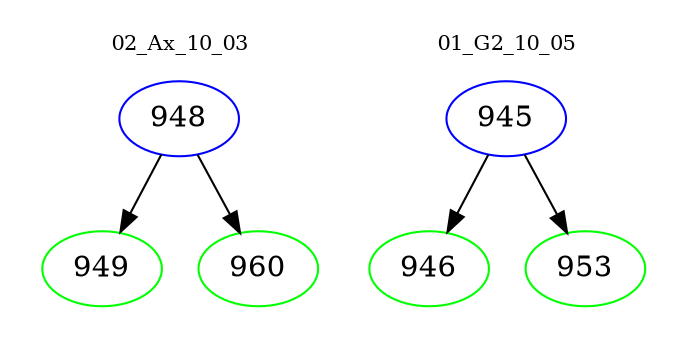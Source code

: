 digraph{
subgraph cluster_0 {
color = white
label = "02_Ax_10_03";
fontsize=10;
T0_948 [label="948", color="blue"]
T0_948 -> T0_949 [color="black"]
T0_949 [label="949", color="green"]
T0_948 -> T0_960 [color="black"]
T0_960 [label="960", color="green"]
}
subgraph cluster_1 {
color = white
label = "01_G2_10_05";
fontsize=10;
T1_945 [label="945", color="blue"]
T1_945 -> T1_946 [color="black"]
T1_946 [label="946", color="green"]
T1_945 -> T1_953 [color="black"]
T1_953 [label="953", color="green"]
}
}
